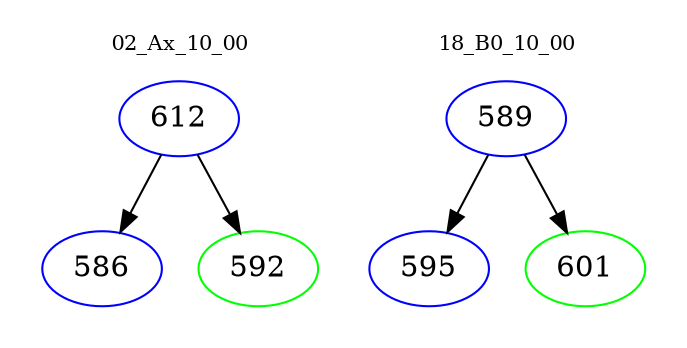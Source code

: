 digraph{
subgraph cluster_0 {
color = white
label = "02_Ax_10_00";
fontsize=10;
T0_612 [label="612", color="blue"]
T0_612 -> T0_586 [color="black"]
T0_586 [label="586", color="blue"]
T0_612 -> T0_592 [color="black"]
T0_592 [label="592", color="green"]
}
subgraph cluster_1 {
color = white
label = "18_B0_10_00";
fontsize=10;
T1_589 [label="589", color="blue"]
T1_589 -> T1_595 [color="black"]
T1_595 [label="595", color="blue"]
T1_589 -> T1_601 [color="black"]
T1_601 [label="601", color="green"]
}
}
